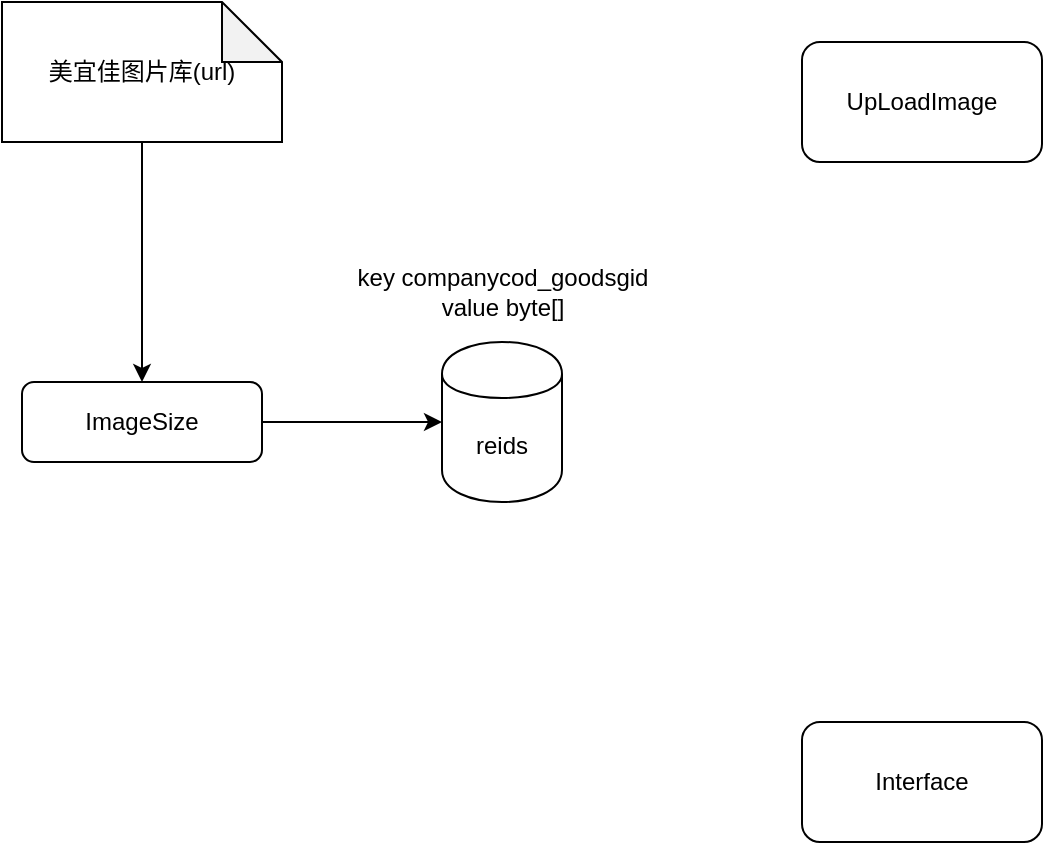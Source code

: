 <mxfile version="12.9.14" type="github"><diagram id="C5RBs43oDa-KdzZeNtuy" name="Page-1"><mxGraphModel dx="1422" dy="755" grid="1" gridSize="10" guides="1" tooltips="1" connect="1" arrows="1" fold="1" page="1" pageScale="1" pageWidth="827" pageHeight="1169" math="0" shadow="0"><root><mxCell id="WIyWlLk6GJQsqaUBKTNV-0"/><mxCell id="WIyWlLk6GJQsqaUBKTNV-1" parent="WIyWlLk6GJQsqaUBKTNV-0"/><mxCell id="_7UqIkFc6hm6ZrSN6fU5-9" style="edgeStyle=orthogonalEdgeStyle;rounded=0;orthogonalLoop=1;jettySize=auto;html=1;exitX=1;exitY=0.5;exitDx=0;exitDy=0;" edge="1" parent="WIyWlLk6GJQsqaUBKTNV-1" source="WIyWlLk6GJQsqaUBKTNV-11" target="_7UqIkFc6hm6ZrSN6fU5-2"><mxGeometry relative="1" as="geometry"/></mxCell><mxCell id="WIyWlLk6GJQsqaUBKTNV-11" value="ImageSize" style="rounded=1;whiteSpace=wrap;html=1;fontSize=12;glass=0;strokeWidth=1;shadow=0;" parent="WIyWlLk6GJQsqaUBKTNV-1" vertex="1"><mxGeometry x="130" y="270" width="120" height="40" as="geometry"/></mxCell><mxCell id="_7UqIkFc6hm6ZrSN6fU5-2" value="reids&lt;br&gt;" style="shape=cylinder;whiteSpace=wrap;html=1;boundedLbl=1;backgroundOutline=1;" vertex="1" parent="WIyWlLk6GJQsqaUBKTNV-1"><mxGeometry x="340" y="250" width="60" height="80" as="geometry"/></mxCell><mxCell id="_7UqIkFc6hm6ZrSN6fU5-8" style="edgeStyle=orthogonalEdgeStyle;rounded=0;orthogonalLoop=1;jettySize=auto;html=1;entryX=0.5;entryY=0;entryDx=0;entryDy=0;" edge="1" parent="WIyWlLk6GJQsqaUBKTNV-1" source="_7UqIkFc6hm6ZrSN6fU5-4" target="WIyWlLk6GJQsqaUBKTNV-11"><mxGeometry relative="1" as="geometry"/></mxCell><mxCell id="_7UqIkFc6hm6ZrSN6fU5-4" value="&lt;span&gt;美宜佳图片库(url)&lt;/span&gt;" style="shape=note;whiteSpace=wrap;html=1;backgroundOutline=1;darkOpacity=0.05;" vertex="1" parent="WIyWlLk6GJQsqaUBKTNV-1"><mxGeometry x="120" y="80" width="140" height="70" as="geometry"/></mxCell><mxCell id="_7UqIkFc6hm6ZrSN6fU5-10" value="key companycod_goodsgid&lt;br&gt;value byte[]" style="text;html=1;align=center;verticalAlign=middle;resizable=0;points=[];autosize=1;" vertex="1" parent="WIyWlLk6GJQsqaUBKTNV-1"><mxGeometry x="290" y="210" width="160" height="30" as="geometry"/></mxCell><mxCell id="_7UqIkFc6hm6ZrSN6fU5-11" value="UpLoadImage" style="rounded=1;whiteSpace=wrap;html=1;" vertex="1" parent="WIyWlLk6GJQsqaUBKTNV-1"><mxGeometry x="520" y="100" width="120" height="60" as="geometry"/></mxCell><mxCell id="_7UqIkFc6hm6ZrSN6fU5-12" value="Interface" style="rounded=1;whiteSpace=wrap;html=1;" vertex="1" parent="WIyWlLk6GJQsqaUBKTNV-1"><mxGeometry x="520" y="440" width="120" height="60" as="geometry"/></mxCell></root></mxGraphModel></diagram></mxfile>